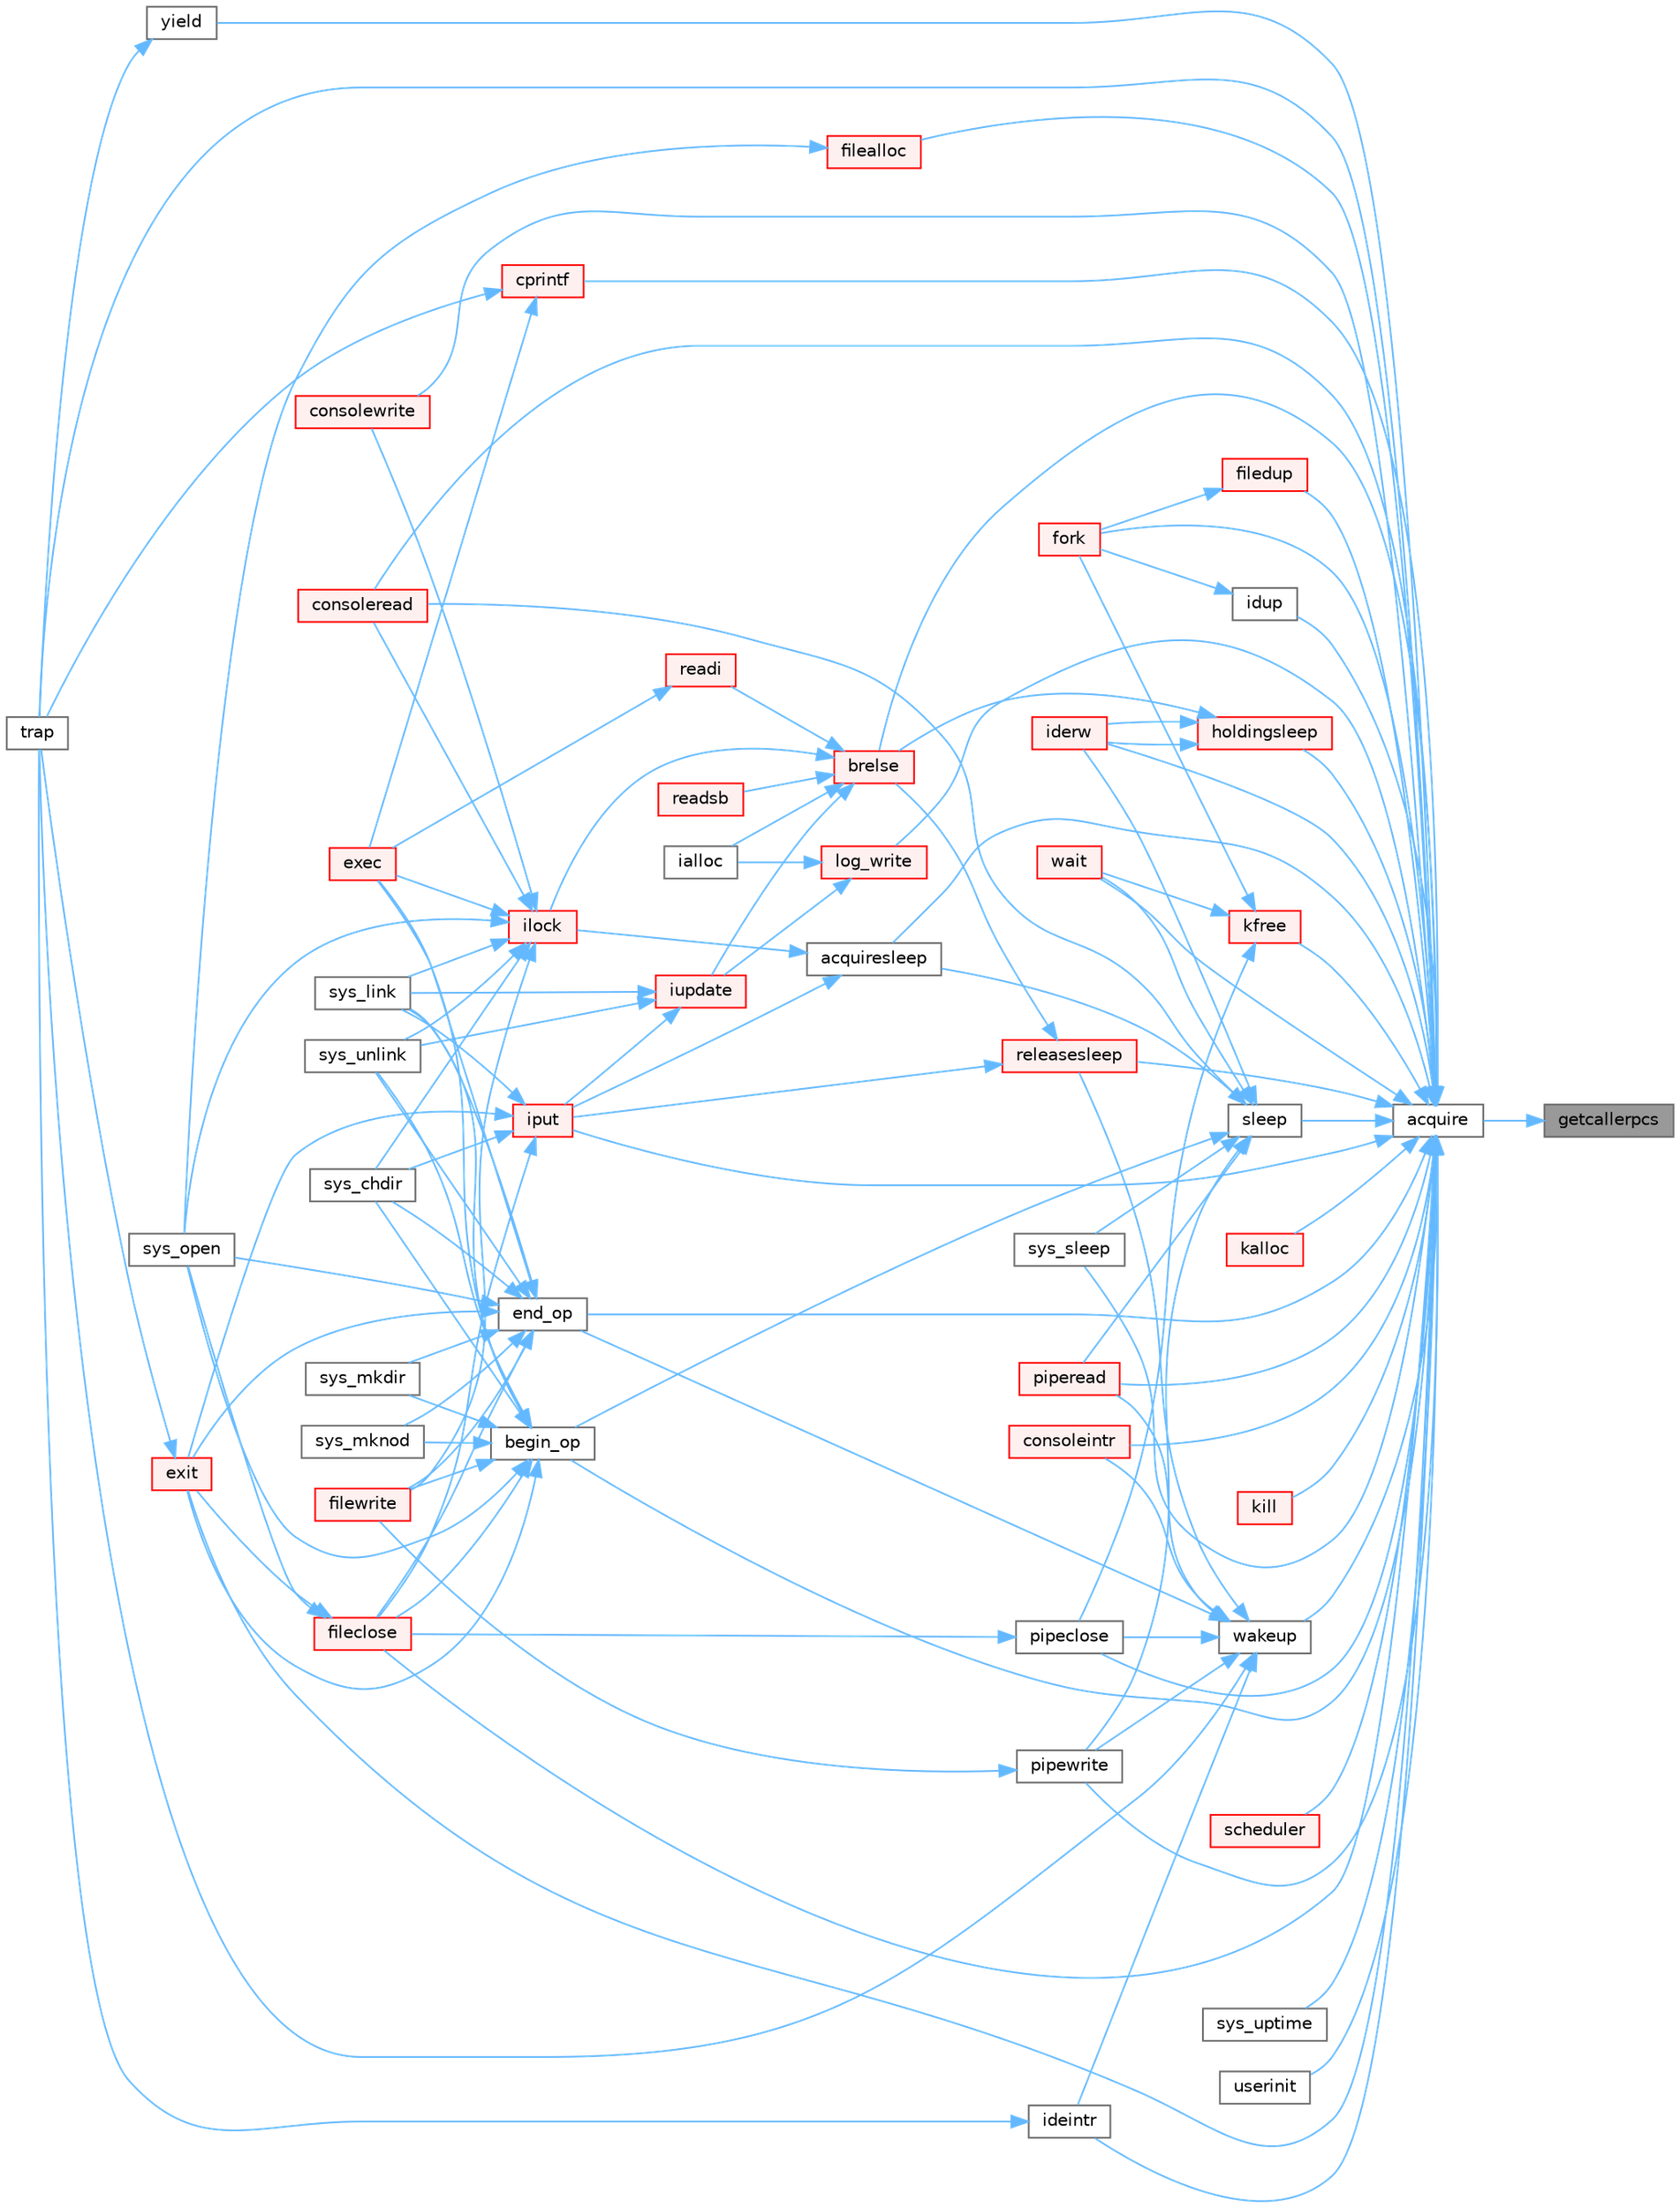digraph "getcallerpcs"
{
 // LATEX_PDF_SIZE
  bgcolor="transparent";
  edge [fontname=Helvetica,fontsize=10,labelfontname=Helvetica,labelfontsize=10];
  node [fontname=Helvetica,fontsize=10,shape=box,height=0.2,width=0.4];
  rankdir="RL";
  Node1 [id="Node000001",label="getcallerpcs",height=0.2,width=0.4,color="gray40", fillcolor="grey60", style="filled", fontcolor="black",tooltip=" "];
  Node1 -> Node2 [id="edge1_Node000001_Node000002",dir="back",color="steelblue1",style="solid",tooltip=" "];
  Node2 [id="Node000002",label="acquire",height=0.2,width=0.4,color="grey40", fillcolor="white", style="filled",URL="$d3/d2d/spinlock_8c.html#aed377f16a085b00de3a4b32392adbdfb",tooltip=" "];
  Node2 -> Node3 [id="edge2_Node000002_Node000003",dir="back",color="steelblue1",style="solid",tooltip=" "];
  Node3 [id="Node000003",label="acquiresleep",height=0.2,width=0.4,color="grey40", fillcolor="white", style="filled",URL="$d8/dd1/sleeplock_8c.html#aaad2d7a86d4859982dd9a132f5128ff2",tooltip=" "];
  Node3 -> Node4 [id="edge3_Node000003_Node000004",dir="back",color="steelblue1",style="solid",tooltip=" "];
  Node4 [id="Node000004",label="ilock",height=0.2,width=0.4,color="red", fillcolor="#FFF0F0", style="filled",URL="$d2/d5a/fs_8c.html#aed28187406d84a3aa71f10c6235a03ec",tooltip=" "];
  Node4 -> Node5 [id="edge4_Node000004_Node000005",dir="back",color="steelblue1",style="solid",tooltip=" "];
  Node5 [id="Node000005",label="consoleread",height=0.2,width=0.4,color="red", fillcolor="#FFF0F0", style="filled",URL="$d0/d56/console_8c.html#a28ac85a90987662e306ca8efbfe16074",tooltip=" "];
  Node4 -> Node7 [id="edge5_Node000004_Node000007",dir="back",color="steelblue1",style="solid",tooltip=" "];
  Node7 [id="Node000007",label="consolewrite",height=0.2,width=0.4,color="red", fillcolor="#FFF0F0", style="filled",URL="$d0/d56/console_8c.html#a6af7eb39268127d389792cec37785666",tooltip=" "];
  Node4 -> Node8 [id="edge6_Node000004_Node000008",dir="back",color="steelblue1",style="solid",tooltip=" "];
  Node8 [id="Node000008",label="exec",height=0.2,width=0.4,color="red", fillcolor="#FFF0F0", style="filled",URL="$df/dc9/exec_8c.html#ace32454ed0d37834dcb1cb4f8b727e6e",tooltip=" "];
  Node4 -> Node14 [id="edge7_Node000004_Node000014",dir="back",color="steelblue1",style="solid",tooltip=" "];
  Node14 [id="Node000014",label="filewrite",height=0.2,width=0.4,color="red", fillcolor="#FFF0F0", style="filled",URL="$d6/d13/file_8c.html#ab8de757a0a9f58dcc6511ea5e46ebb88",tooltip=" "];
  Node4 -> Node16 [id="edge8_Node000004_Node000016",dir="back",color="steelblue1",style="solid",tooltip=" "];
  Node16 [id="Node000016",label="sys_chdir",height=0.2,width=0.4,color="grey40", fillcolor="white", style="filled",URL="$d1/d14/sysfile_8c.html#ad1c5f8693cb35b9605fee09eebdda640",tooltip=" "];
  Node4 -> Node17 [id="edge9_Node000004_Node000017",dir="back",color="steelblue1",style="solid",tooltip=" "];
  Node17 [id="Node000017",label="sys_link",height=0.2,width=0.4,color="grey40", fillcolor="white", style="filled",URL="$d1/d14/sysfile_8c.html#a759600870314007ac558871239122fb7",tooltip=" "];
  Node4 -> Node18 [id="edge10_Node000004_Node000018",dir="back",color="steelblue1",style="solid",tooltip=" "];
  Node18 [id="Node000018",label="sys_open",height=0.2,width=0.4,color="grey40", fillcolor="white", style="filled",URL="$d1/d14/sysfile_8c.html#a74e45efc661ca17c068bc283b3842e6d",tooltip=" "];
  Node4 -> Node19 [id="edge11_Node000004_Node000019",dir="back",color="steelblue1",style="solid",tooltip=" "];
  Node19 [id="Node000019",label="sys_unlink",height=0.2,width=0.4,color="grey40", fillcolor="white", style="filled",URL="$d1/d14/sysfile_8c.html#ae1e58ee11d41f643929520d8c1640da7",tooltip=" "];
  Node3 -> Node20 [id="edge12_Node000003_Node000020",dir="back",color="steelblue1",style="solid",tooltip=" "];
  Node20 [id="Node000020",label="iput",height=0.2,width=0.4,color="red", fillcolor="#FFF0F0", style="filled",URL="$d2/d5a/fs_8c.html#ab3c447f135c68e4c3c1f8d5866f6e77b",tooltip=" "];
  Node20 -> Node22 [id="edge13_Node000020_Node000022",dir="back",color="steelblue1",style="solid",tooltip=" "];
  Node22 [id="Node000022",label="exit",height=0.2,width=0.4,color="red", fillcolor="#FFF0F0", style="filled",URL="$d3/dda/proc_8c.html#aaf98ef7cdde3a0dfb2e49919de3298b1",tooltip=" "];
  Node22 -> Node31 [id="edge14_Node000022_Node000031",dir="back",color="steelblue1",style="solid",tooltip=" "];
  Node31 [id="Node000031",label="trap",height=0.2,width=0.4,color="grey40", fillcolor="white", style="filled",URL="$dc/d6f/trap_8c.html#a372d166e36c086c91e5f5d81e5fead3a",tooltip=" "];
  Node20 -> Node34 [id="edge15_Node000020_Node000034",dir="back",color="steelblue1",style="solid",tooltip=" "];
  Node34 [id="Node000034",label="fileclose",height=0.2,width=0.4,color="red", fillcolor="#FFF0F0", style="filled",URL="$d6/d13/file_8c.html#ae557c81ab89c24219146144bb6adaa2c",tooltip=" "];
  Node34 -> Node22 [id="edge16_Node000034_Node000022",dir="back",color="steelblue1",style="solid",tooltip=" "];
  Node34 -> Node18 [id="edge17_Node000034_Node000018",dir="back",color="steelblue1",style="solid",tooltip=" "];
  Node20 -> Node16 [id="edge18_Node000020_Node000016",dir="back",color="steelblue1",style="solid",tooltip=" "];
  Node20 -> Node17 [id="edge19_Node000020_Node000017",dir="back",color="steelblue1",style="solid",tooltip=" "];
  Node2 -> Node41 [id="edge20_Node000002_Node000041",dir="back",color="steelblue1",style="solid",tooltip=" "];
  Node41 [id="Node000041",label="begin_op",height=0.2,width=0.4,color="grey40", fillcolor="white", style="filled",URL="$d7/df8/log_8c.html#ac96aa31ffc0500e749c62c4d377c21c9",tooltip=" "];
  Node41 -> Node8 [id="edge21_Node000041_Node000008",dir="back",color="steelblue1",style="solid",tooltip=" "];
  Node41 -> Node22 [id="edge22_Node000041_Node000022",dir="back",color="steelblue1",style="solid",tooltip=" "];
  Node41 -> Node34 [id="edge23_Node000041_Node000034",dir="back",color="steelblue1",style="solid",tooltip=" "];
  Node41 -> Node14 [id="edge24_Node000041_Node000014",dir="back",color="steelblue1",style="solid",tooltip=" "];
  Node41 -> Node16 [id="edge25_Node000041_Node000016",dir="back",color="steelblue1",style="solid",tooltip=" "];
  Node41 -> Node17 [id="edge26_Node000041_Node000017",dir="back",color="steelblue1",style="solid",tooltip=" "];
  Node41 -> Node39 [id="edge27_Node000041_Node000039",dir="back",color="steelblue1",style="solid",tooltip=" "];
  Node39 [id="Node000039",label="sys_mkdir",height=0.2,width=0.4,color="grey40", fillcolor="white", style="filled",URL="$d1/d14/sysfile_8c.html#a057e5bce2de7a87ebfd2dc33967bca4a",tooltip=" "];
  Node41 -> Node40 [id="edge28_Node000041_Node000040",dir="back",color="steelblue1",style="solid",tooltip=" "];
  Node40 [id="Node000040",label="sys_mknod",height=0.2,width=0.4,color="grey40", fillcolor="white", style="filled",URL="$d1/d14/sysfile_8c.html#a25697aa3d828b5878d38170d724adb27",tooltip=" "];
  Node41 -> Node18 [id="edge29_Node000041_Node000018",dir="back",color="steelblue1",style="solid",tooltip=" "];
  Node41 -> Node19 [id="edge30_Node000041_Node000019",dir="back",color="steelblue1",style="solid",tooltip=" "];
  Node2 -> Node42 [id="edge31_Node000002_Node000042",dir="back",color="steelblue1",style="solid",tooltip=" "];
  Node42 [id="Node000042",label="brelse",height=0.2,width=0.4,color="red", fillcolor="#FFF0F0", style="filled",URL="$dc/de6/bio_8c.html#ab5335aeb503731104314321a78a6d727",tooltip=" "];
  Node42 -> Node43 [id="edge32_Node000042_Node000043",dir="back",color="steelblue1",style="solid",tooltip=" "];
  Node43 [id="Node000043",label="ialloc",height=0.2,width=0.4,color="grey40", fillcolor="white", style="filled",URL="$d2/d5a/fs_8c.html#af95049367381647bc9487af49724b869",tooltip=" "];
  Node42 -> Node4 [id="edge33_Node000042_Node000004",dir="back",color="steelblue1",style="solid",tooltip=" "];
  Node42 -> Node44 [id="edge34_Node000042_Node000044",dir="back",color="steelblue1",style="solid",tooltip=" "];
  Node44 [id="Node000044",label="iupdate",height=0.2,width=0.4,color="red", fillcolor="#FFF0F0", style="filled",URL="$d2/d5a/fs_8c.html#a7220afa8e5f4bea540eb95879ea7df6e",tooltip=" "];
  Node44 -> Node20 [id="edge35_Node000044_Node000020",dir="back",color="steelblue1",style="solid",tooltip=" "];
  Node44 -> Node17 [id="edge36_Node000044_Node000017",dir="back",color="steelblue1",style="solid",tooltip=" "];
  Node44 -> Node19 [id="edge37_Node000044_Node000019",dir="back",color="steelblue1",style="solid",tooltip=" "];
  Node42 -> Node46 [id="edge38_Node000042_Node000046",dir="back",color="steelblue1",style="solid",tooltip=" "];
  Node46 [id="Node000046",label="readi",height=0.2,width=0.4,color="red", fillcolor="#FFF0F0", style="filled",URL="$d2/d5a/fs_8c.html#a3aba1fa9f6789d09356aec5b96d91fa8",tooltip=" "];
  Node46 -> Node8 [id="edge39_Node000046_Node000008",dir="back",color="steelblue1",style="solid",tooltip=" "];
  Node42 -> Node49 [id="edge40_Node000042_Node000049",dir="back",color="steelblue1",style="solid",tooltip=" "];
  Node49 [id="Node000049",label="readsb",height=0.2,width=0.4,color="red", fillcolor="#FFF0F0", style="filled",URL="$d2/d5a/fs_8c.html#aff0080b2133027be2e525ca088b40e78",tooltip=" "];
  Node2 -> Node53 [id="edge41_Node000002_Node000053",dir="back",color="steelblue1",style="solid",tooltip=" "];
  Node53 [id="Node000053",label="consoleintr",height=0.2,width=0.4,color="red", fillcolor="#FFF0F0", style="filled",URL="$d0/d56/console_8c.html#aad3d6ca39f23bb6d2686d2967e415193",tooltip=" "];
  Node2 -> Node5 [id="edge42_Node000002_Node000005",dir="back",color="steelblue1",style="solid",tooltip=" "];
  Node2 -> Node7 [id="edge43_Node000002_Node000007",dir="back",color="steelblue1",style="solid",tooltip=" "];
  Node2 -> Node56 [id="edge44_Node000002_Node000056",dir="back",color="steelblue1",style="solid",tooltip=" "];
  Node56 [id="Node000056",label="cprintf",height=0.2,width=0.4,color="red", fillcolor="#FFF0F0", style="filled",URL="$d0/d56/console_8c.html#a90f0742d846503e4ed1804f1df421ec6",tooltip=" "];
  Node56 -> Node8 [id="edge45_Node000056_Node000008",dir="back",color="steelblue1",style="solid",tooltip=" "];
  Node56 -> Node31 [id="edge46_Node000056_Node000031",dir="back",color="steelblue1",style="solid",tooltip=" "];
  Node2 -> Node74 [id="edge47_Node000002_Node000074",dir="back",color="steelblue1",style="solid",tooltip=" "];
  Node74 [id="Node000074",label="end_op",height=0.2,width=0.4,color="grey40", fillcolor="white", style="filled",URL="$d7/df8/log_8c.html#ac0f12be0ca0de555e60b27b06a57a65b",tooltip=" "];
  Node74 -> Node8 [id="edge48_Node000074_Node000008",dir="back",color="steelblue1",style="solid",tooltip=" "];
  Node74 -> Node22 [id="edge49_Node000074_Node000022",dir="back",color="steelblue1",style="solid",tooltip=" "];
  Node74 -> Node34 [id="edge50_Node000074_Node000034",dir="back",color="steelblue1",style="solid",tooltip=" "];
  Node74 -> Node14 [id="edge51_Node000074_Node000014",dir="back",color="steelblue1",style="solid",tooltip=" "];
  Node74 -> Node16 [id="edge52_Node000074_Node000016",dir="back",color="steelblue1",style="solid",tooltip=" "];
  Node74 -> Node17 [id="edge53_Node000074_Node000017",dir="back",color="steelblue1",style="solid",tooltip=" "];
  Node74 -> Node39 [id="edge54_Node000074_Node000039",dir="back",color="steelblue1",style="solid",tooltip=" "];
  Node74 -> Node40 [id="edge55_Node000074_Node000040",dir="back",color="steelblue1",style="solid",tooltip=" "];
  Node74 -> Node18 [id="edge56_Node000074_Node000018",dir="back",color="steelblue1",style="solid",tooltip=" "];
  Node74 -> Node19 [id="edge57_Node000074_Node000019",dir="back",color="steelblue1",style="solid",tooltip=" "];
  Node2 -> Node22 [id="edge58_Node000002_Node000022",dir="back",color="steelblue1",style="solid",tooltip=" "];
  Node2 -> Node93 [id="edge59_Node000002_Node000093",dir="back",color="steelblue1",style="solid",tooltip=" "];
  Node93 [id="Node000093",label="filealloc",height=0.2,width=0.4,color="red", fillcolor="#FFF0F0", style="filled",URL="$d6/d13/file_8c.html#ac56b15561658d0e74ce1c53309b8f97d",tooltip=" "];
  Node93 -> Node18 [id="edge60_Node000093_Node000018",dir="back",color="steelblue1",style="solid",tooltip=" "];
  Node2 -> Node34 [id="edge61_Node000002_Node000034",dir="back",color="steelblue1",style="solid",tooltip=" "];
  Node2 -> Node75 [id="edge62_Node000002_Node000075",dir="back",color="steelblue1",style="solid",tooltip=" "];
  Node75 [id="Node000075",label="filedup",height=0.2,width=0.4,color="red", fillcolor="#FFF0F0", style="filled",URL="$d6/d13/file_8c.html#a9ef0346d08d8ed79ce2a9c03f9a4b4b2",tooltip=" "];
  Node75 -> Node65 [id="edge63_Node000075_Node000065",dir="back",color="steelblue1",style="solid",tooltip=" "];
  Node65 [id="Node000065",label="fork",height=0.2,width=0.4,color="red", fillcolor="#FFF0F0", style="filled",URL="$d3/dda/proc_8c.html#acd2e1ded4bb6fce4500438bf928330f4",tooltip=" "];
  Node2 -> Node65 [id="edge64_Node000002_Node000065",dir="back",color="steelblue1",style="solid",tooltip=" "];
  Node2 -> Node94 [id="edge65_Node000002_Node000094",dir="back",color="steelblue1",style="solid",tooltip=" "];
  Node94 [id="Node000094",label="holdingsleep",height=0.2,width=0.4,color="red", fillcolor="#FFF0F0", style="filled",URL="$d8/dd1/sleeplock_8c.html#a6fdbe54cbecd8fc67d74793b27adcf05",tooltip=" "];
  Node94 -> Node42 [id="edge66_Node000094_Node000042",dir="back",color="steelblue1",style="solid",tooltip=" "];
  Node94 -> Node77 [id="edge67_Node000094_Node000077",dir="back",color="steelblue1",style="solid",tooltip=" "];
  Node77 [id="Node000077",label="iderw",height=0.2,width=0.4,color="red", fillcolor="#FFF0F0", style="filled",URL="$da/d9b/memide_8c.html#a7f36b008f02088c86f76e98e05b55af5",tooltip=" "];
  Node94 -> Node77 [id="edge68_Node000094_Node000077",dir="back",color="steelblue1",style="solid",tooltip=" "];
  Node2 -> Node95 [id="edge69_Node000002_Node000095",dir="back",color="steelblue1",style="solid",tooltip=" "];
  Node95 [id="Node000095",label="ideintr",height=0.2,width=0.4,color="grey40", fillcolor="white", style="filled",URL="$da/d9b/memide_8c.html#a709693afdb9b89d848e684e7acde1f8f",tooltip=" "];
  Node95 -> Node31 [id="edge70_Node000095_Node000031",dir="back",color="steelblue1",style="solid",tooltip=" "];
  Node2 -> Node77 [id="edge71_Node000002_Node000077",dir="back",color="steelblue1",style="solid",tooltip=" "];
  Node2 -> Node96 [id="edge72_Node000002_Node000096",dir="back",color="steelblue1",style="solid",tooltip=" "];
  Node96 [id="Node000096",label="idup",height=0.2,width=0.4,color="grey40", fillcolor="white", style="filled",URL="$d2/d5a/fs_8c.html#a24a91383ab80b4b8a1ef1f4df896035c",tooltip=" "];
  Node96 -> Node65 [id="edge73_Node000096_Node000065",dir="back",color="steelblue1",style="solid",tooltip=" "];
  Node2 -> Node20 [id="edge74_Node000002_Node000020",dir="back",color="steelblue1",style="solid",tooltip=" "];
  Node2 -> Node97 [id="edge75_Node000002_Node000097",dir="back",color="steelblue1",style="solid",tooltip=" "];
  Node97 [id="Node000097",label="kalloc",height=0.2,width=0.4,color="red", fillcolor="#FFF0F0", style="filled",URL="$d4/def/kalloc_8c.html#a5e965f6365c721b5b23c12d16d45c3dc",tooltip=" "];
  Node2 -> Node81 [id="edge76_Node000002_Node000081",dir="back",color="steelblue1",style="solid",tooltip=" "];
  Node81 [id="Node000081",label="kfree",height=0.2,width=0.4,color="red", fillcolor="#FFF0F0", style="filled",URL="$d4/def/kalloc_8c.html#aced59ecf8411235f6dffc065236711a5",tooltip=" "];
  Node81 -> Node65 [id="edge77_Node000081_Node000065",dir="back",color="steelblue1",style="solid",tooltip=" "];
  Node81 -> Node85 [id="edge78_Node000081_Node000085",dir="back",color="steelblue1",style="solid",tooltip=" "];
  Node85 [id="Node000085",label="pipeclose",height=0.2,width=0.4,color="grey40", fillcolor="white", style="filled",URL="$d1/d47/pipe_8c.html#a48642f54734698f6f881ee07723292cb",tooltip=" "];
  Node85 -> Node34 [id="edge79_Node000085_Node000034",dir="back",color="steelblue1",style="solid",tooltip=" "];
  Node81 -> Node72 [id="edge80_Node000081_Node000072",dir="back",color="steelblue1",style="solid",tooltip=" "];
  Node72 [id="Node000072",label="wait",height=0.2,width=0.4,color="red", fillcolor="#FFF0F0", style="filled",URL="$d3/dda/proc_8c.html#af6f31822f7e737b4e414bdac1ccb59a4",tooltip=" "];
  Node2 -> Node98 [id="edge81_Node000002_Node000098",dir="back",color="steelblue1",style="solid",tooltip=" "];
  Node98 [id="Node000098",label="kill",height=0.2,width=0.4,color="red", fillcolor="#FFF0F0", style="filled",URL="$d3/dda/proc_8c.html#a650cf0caaaa8b75f653c1c92818d03a4",tooltip=" "];
  Node2 -> Node86 [id="edge82_Node000002_Node000086",dir="back",color="steelblue1",style="solid",tooltip=" "];
  Node86 [id="Node000086",label="log_write",height=0.2,width=0.4,color="red", fillcolor="#FFF0F0", style="filled",URL="$d7/df8/log_8c.html#a7eacb0fbebe5ce4c7d3ddea15908b13d",tooltip=" "];
  Node86 -> Node43 [id="edge83_Node000086_Node000043",dir="back",color="steelblue1",style="solid",tooltip=" "];
  Node86 -> Node44 [id="edge84_Node000086_Node000044",dir="back",color="steelblue1",style="solid",tooltip=" "];
  Node2 -> Node85 [id="edge85_Node000002_Node000085",dir="back",color="steelblue1",style="solid",tooltip=" "];
  Node2 -> Node100 [id="edge86_Node000002_Node000100",dir="back",color="steelblue1",style="solid",tooltip=" "];
  Node100 [id="Node000100",label="piperead",height=0.2,width=0.4,color="red", fillcolor="#FFF0F0", style="filled",URL="$d1/d47/pipe_8c.html#ad4cce6144039b615d139f8660c60293a",tooltip=" "];
  Node2 -> Node101 [id="edge87_Node000002_Node000101",dir="back",color="steelblue1",style="solid",tooltip=" "];
  Node101 [id="Node000101",label="pipewrite",height=0.2,width=0.4,color="grey40", fillcolor="white", style="filled",URL="$d1/d47/pipe_8c.html#acfca0fab7d2c0c0dcc56359c8febe14a",tooltip=" "];
  Node101 -> Node14 [id="edge88_Node000101_Node000014",dir="back",color="steelblue1",style="solid",tooltip=" "];
  Node2 -> Node102 [id="edge89_Node000002_Node000102",dir="back",color="steelblue1",style="solid",tooltip=" "];
  Node102 [id="Node000102",label="releasesleep",height=0.2,width=0.4,color="red", fillcolor="#FFF0F0", style="filled",URL="$d8/dd1/sleeplock_8c.html#aa997067c2c9bfef15af6fa0a10c20f4a",tooltip=" "];
  Node102 -> Node42 [id="edge90_Node000102_Node000042",dir="back",color="steelblue1",style="solid",tooltip=" "];
  Node102 -> Node20 [id="edge91_Node000102_Node000020",dir="back",color="steelblue1",style="solid",tooltip=" "];
  Node2 -> Node103 [id="edge92_Node000002_Node000103",dir="back",color="steelblue1",style="solid",tooltip=" "];
  Node103 [id="Node000103",label="scheduler",height=0.2,width=0.4,color="red", fillcolor="#FFF0F0", style="filled",URL="$d3/dda/proc_8c.html#a9fa00b0be5d3c4781048861e2506eb63",tooltip=" "];
  Node2 -> Node105 [id="edge93_Node000002_Node000105",dir="back",color="steelblue1",style="solid",tooltip=" "];
  Node105 [id="Node000105",label="sleep",height=0.2,width=0.4,color="grey40", fillcolor="white", style="filled",URL="$d3/dda/proc_8c.html#ae70cc0370342e46f6db3bec367232457",tooltip=" "];
  Node105 -> Node3 [id="edge94_Node000105_Node000003",dir="back",color="steelblue1",style="solid",tooltip=" "];
  Node105 -> Node41 [id="edge95_Node000105_Node000041",dir="back",color="steelblue1",style="solid",tooltip=" "];
  Node105 -> Node5 [id="edge96_Node000105_Node000005",dir="back",color="steelblue1",style="solid",tooltip=" "];
  Node105 -> Node77 [id="edge97_Node000105_Node000077",dir="back",color="steelblue1",style="solid",tooltip=" "];
  Node105 -> Node100 [id="edge98_Node000105_Node000100",dir="back",color="steelblue1",style="solid",tooltip=" "];
  Node105 -> Node101 [id="edge99_Node000105_Node000101",dir="back",color="steelblue1",style="solid",tooltip=" "];
  Node105 -> Node106 [id="edge100_Node000105_Node000106",dir="back",color="steelblue1",style="solid",tooltip=" "];
  Node106 [id="Node000106",label="sys_sleep",height=0.2,width=0.4,color="grey40", fillcolor="white", style="filled",URL="$dd/d35/sysproc_8c.html#a59778ec9bfa6b6f2100b43fbba000573",tooltip=" "];
  Node105 -> Node72 [id="edge101_Node000105_Node000072",dir="back",color="steelblue1",style="solid",tooltip=" "];
  Node2 -> Node106 [id="edge102_Node000002_Node000106",dir="back",color="steelblue1",style="solid",tooltip=" "];
  Node2 -> Node108 [id="edge103_Node000002_Node000108",dir="back",color="steelblue1",style="solid",tooltip=" "];
  Node108 [id="Node000108",label="sys_uptime",height=0.2,width=0.4,color="grey40", fillcolor="white", style="filled",URL="$dd/d35/sysproc_8c.html#aaf8553903ba8f2776247679d4db0d121",tooltip=" "];
  Node2 -> Node31 [id="edge104_Node000002_Node000031",dir="back",color="steelblue1",style="solid",tooltip=" "];
  Node2 -> Node71 [id="edge105_Node000002_Node000071",dir="back",color="steelblue1",style="solid",tooltip=" "];
  Node71 [id="Node000071",label="userinit",height=0.2,width=0.4,color="grey40", fillcolor="white", style="filled",URL="$d3/dda/proc_8c.html#a81c8a6a0cae413bc81aa223f7f7b7205",tooltip=" "];
  Node2 -> Node72 [id="edge106_Node000002_Node000072",dir="back",color="steelblue1",style="solid",tooltip=" "];
  Node2 -> Node109 [id="edge107_Node000002_Node000109",dir="back",color="steelblue1",style="solid",tooltip=" "];
  Node109 [id="Node000109",label="wakeup",height=0.2,width=0.4,color="grey40", fillcolor="white", style="filled",URL="$d3/dda/proc_8c.html#a4a34d9f03e436cfa09b88f735f6ee952",tooltip=" "];
  Node109 -> Node53 [id="edge108_Node000109_Node000053",dir="back",color="steelblue1",style="solid",tooltip=" "];
  Node109 -> Node74 [id="edge109_Node000109_Node000074",dir="back",color="steelblue1",style="solid",tooltip=" "];
  Node109 -> Node95 [id="edge110_Node000109_Node000095",dir="back",color="steelblue1",style="solid",tooltip=" "];
  Node109 -> Node85 [id="edge111_Node000109_Node000085",dir="back",color="steelblue1",style="solid",tooltip=" "];
  Node109 -> Node100 [id="edge112_Node000109_Node000100",dir="back",color="steelblue1",style="solid",tooltip=" "];
  Node109 -> Node101 [id="edge113_Node000109_Node000101",dir="back",color="steelblue1",style="solid",tooltip=" "];
  Node109 -> Node102 [id="edge114_Node000109_Node000102",dir="back",color="steelblue1",style="solid",tooltip=" "];
  Node109 -> Node31 [id="edge115_Node000109_Node000031",dir="back",color="steelblue1",style="solid",tooltip=" "];
  Node2 -> Node107 [id="edge116_Node000002_Node000107",dir="back",color="steelblue1",style="solid",tooltip=" "];
  Node107 [id="Node000107",label="yield",height=0.2,width=0.4,color="grey40", fillcolor="white", style="filled",URL="$d3/dda/proc_8c.html#a7cb51f5c2b5cad3766f19eb69c92793b",tooltip=" "];
  Node107 -> Node31 [id="edge117_Node000107_Node000031",dir="back",color="steelblue1",style="solid",tooltip=" "];
}

